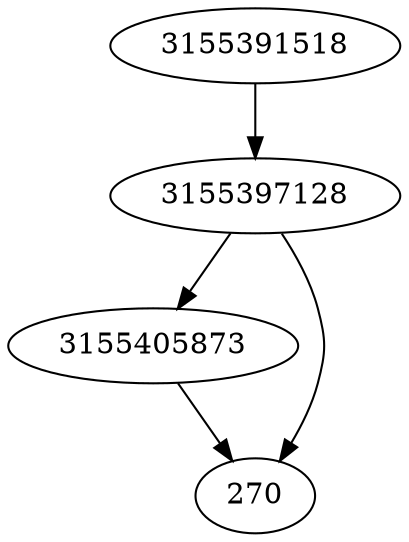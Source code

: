 strict digraph  {
3155397128;
3155405873;
3155391518;
270;
3155397128 -> 3155405873;
3155397128 -> 270;
3155405873 -> 270;
3155391518 -> 3155397128;
}

